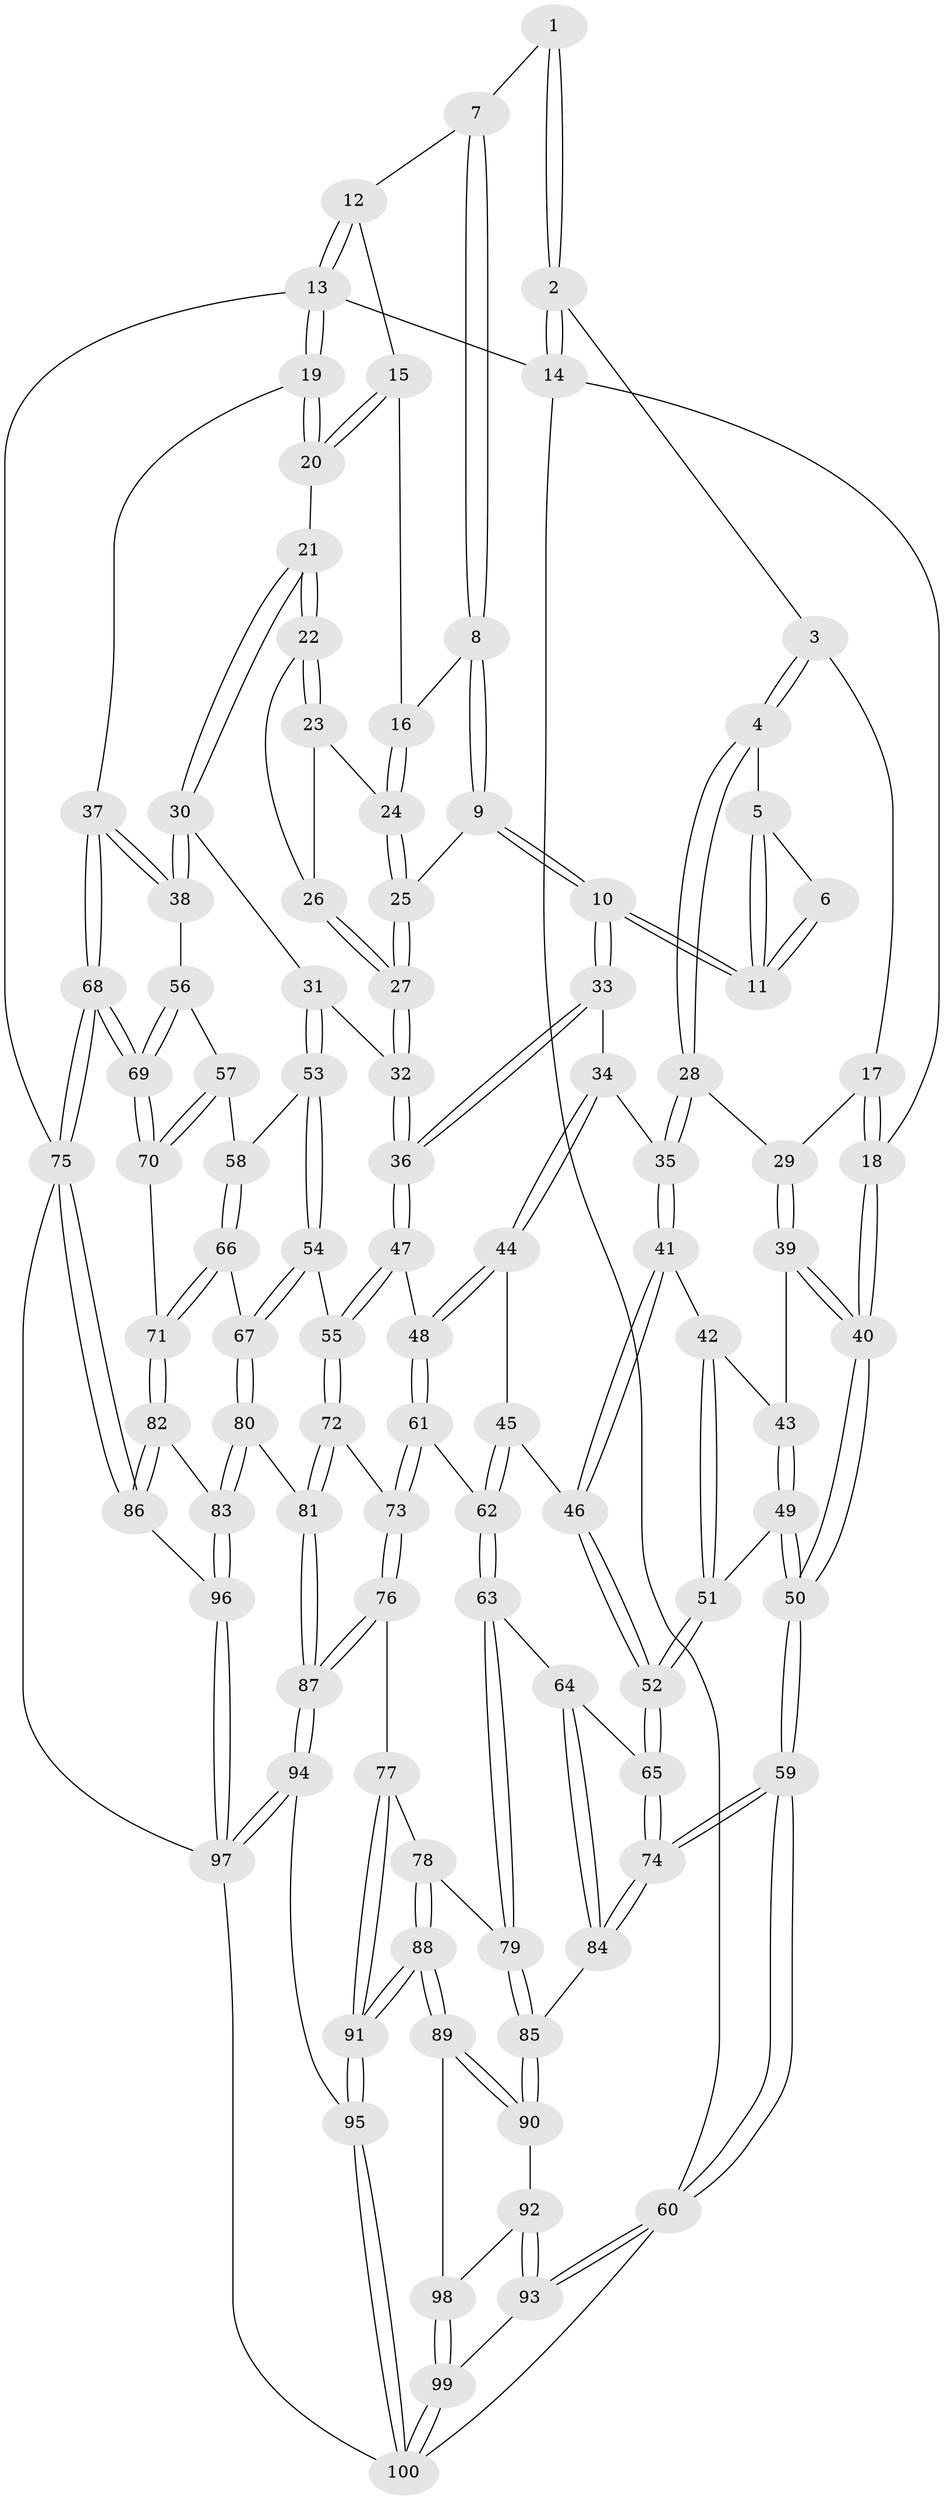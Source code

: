 // Generated by graph-tools (version 1.1) at 2025/03/03/09/25 03:03:21]
// undirected, 100 vertices, 246 edges
graph export_dot {
graph [start="1"]
  node [color=gray90,style=filled];
  1 [pos="+0.4530650411174313+0"];
  2 [pos="+0.1064808889561989+0"];
  3 [pos="+0.3028843322315111+0.10157715391946377"];
  4 [pos="+0.34846021483709044+0.15394311348715858"];
  5 [pos="+0.3612466771463861+0.15001376847122158"];
  6 [pos="+0.4494183755093608+0"];
  7 [pos="+0.6174666947517902+0"];
  8 [pos="+0.6209805134315188+0.07952909159255205"];
  9 [pos="+0.6081685183474372+0.1293585935289198"];
  10 [pos="+0.5110083073177728+0.1922450551837865"];
  11 [pos="+0.48629568336654727+0.1753768700022719"];
  12 [pos="+0.8135967109867179+0"];
  13 [pos="+1+0"];
  14 [pos="+0+0"];
  15 [pos="+0.7917779695326636+0.09781088904212261"];
  16 [pos="+0.7870833532786324+0.1021789530922157"];
  17 [pos="+0.15094212383369127+0.13719353831639106"];
  18 [pos="+0+0"];
  19 [pos="+1+0.0930209175779459"];
  20 [pos="+0.9389059016566033+0.16773851117913466"];
  21 [pos="+0.8675299682424432+0.22347767445163003"];
  22 [pos="+0.8286967551424818+0.2074534205660215"];
  23 [pos="+0.7725325699030441+0.13492088961087695"];
  24 [pos="+0.7720997511409098+0.1340206817504864"];
  25 [pos="+0.6916479272003179+0.1938332929378233"];
  26 [pos="+0.7842492395153109+0.20804903653534348"];
  27 [pos="+0.7110774052158171+0.2553188834745597"];
  28 [pos="+0.26976679697264727+0.2589538898973011"];
  29 [pos="+0.20864965557221496+0.21066289999971727"];
  30 [pos="+0.8100611030677499+0.3419205269630511"];
  31 [pos="+0.7892897260340405+0.3521796922620726"];
  32 [pos="+0.7136470386710152+0.3070609804316695"];
  33 [pos="+0.512012118893057+0.22497132063702016"];
  34 [pos="+0.3184340336703991+0.3335562743849634"];
  35 [pos="+0.2743535065980715+0.30793736085441975"];
  36 [pos="+0.5635178114616438+0.3541262199741918"];
  37 [pos="+1+0.34344459643502456"];
  38 [pos="+1+0.3774169723385805"];
  39 [pos="+0.032527783730973224+0.29790847008046295"];
  40 [pos="+0+0.27285715269146976"];
  41 [pos="+0.23388304475485847+0.33931281357942417"];
  42 [pos="+0.20698046392774896+0.3519212428139762"];
  43 [pos="+0.20472252625189147+0.35138274099076916"];
  44 [pos="+0.34651305028149+0.366084928377579"];
  45 [pos="+0.30202986338460724+0.4765061617290787"];
  46 [pos="+0.2597054190334192+0.48103906991197537"];
  47 [pos="+0.5349341778165033+0.42243038147387896"];
  48 [pos="+0.474122376182386+0.4455900169499073"];
  49 [pos="+0+0.45072670496255735"];
  50 [pos="+0+0.4444913646466583"];
  51 [pos="+0.14778042048374165+0.46984646488685716"];
  52 [pos="+0.19509994357222527+0.5519205481274035"];
  53 [pos="+0.7885331364038372+0.3688841100454707"];
  54 [pos="+0.6904042724787094+0.5479724719602362"];
  55 [pos="+0.6479067937702572+0.5294696283848885"];
  56 [pos="+0.9742940804102378+0.45187489226570027"];
  57 [pos="+0.9133157150735228+0.4951247251091167"];
  58 [pos="+0.8668005013753607+0.4792326403786796"];
  59 [pos="+0+0.7020753759033584"];
  60 [pos="+0+0.7742090322715943"];
  61 [pos="+0.42721202558197285+0.5391943245928158"];
  62 [pos="+0.3626328586360098+0.5580470477402202"];
  63 [pos="+0.30833249967695314+0.5990254131996026"];
  64 [pos="+0.22385569264229338+0.5865845824957686"];
  65 [pos="+0.19596724195718276+0.5586926090200053"];
  66 [pos="+0.7749841394300765+0.5549988515322485"];
  67 [pos="+0.69061654564465+0.5482841990596112"];
  68 [pos="+1+0.7198998024887223"];
  69 [pos="+0.9829884839685119+0.6363303234918603"];
  70 [pos="+0.9100459000674332+0.6169152553297725"];
  71 [pos="+0.8913467715134377+0.6247913474746627"];
  72 [pos="+0.49094814547067905+0.6597107432082304"];
  73 [pos="+0.4886448681682728+0.6598020215526256"];
  74 [pos="+0+0.6842796991492246"];
  75 [pos="+1+0.7774147414451992"];
  76 [pos="+0.4550619346519738+0.7108323700540521"];
  77 [pos="+0.4433771433833916+0.71428722333862"];
  78 [pos="+0.3447526905835787+0.7155397892841144"];
  79 [pos="+0.33763763847597456+0.7085441255535239"];
  80 [pos="+0.6921067541638354+0.7259783590001031"];
  81 [pos="+0.6754542055686459+0.7335193628351421"];
  82 [pos="+0.8331278165806364+0.7162286034975808"];
  83 [pos="+0.7667813095073612+0.7584537320628458"];
  84 [pos="+0.19320020060269286+0.706461551999761"];
  85 [pos="+0.20744580894627554+0.7292326195297971"];
  86 [pos="+1+0.8231152764586945"];
  87 [pos="+0.5504048355725703+0.8900588108124866"];
  88 [pos="+0.3135638906703417+0.8615222775946914"];
  89 [pos="+0.2296076391697002+0.8299990221486736"];
  90 [pos="+0.20452820371723768+0.8117774630866369"];
  91 [pos="+0.36172536602983935+0.9272080480425522"];
  92 [pos="+0.1300811709466486+0.8328681032757072"];
  93 [pos="+0.023453091423689836+0.8469924566931859"];
  94 [pos="+0.49735399209849374+1"];
  95 [pos="+0.4534472010142657+1"];
  96 [pos="+0.8380255754177852+0.9384893903168182"];
  97 [pos="+0.7371084835802767+1"];
  98 [pos="+0.1854046077603686+0.930993274087055"];
  99 [pos="+0.17609709461746756+1"];
  100 [pos="+0.27480775134484264+1"];
  1 -- 2;
  1 -- 2;
  1 -- 7;
  2 -- 3;
  2 -- 14;
  2 -- 14;
  3 -- 4;
  3 -- 4;
  3 -- 17;
  4 -- 5;
  4 -- 28;
  4 -- 28;
  5 -- 6;
  5 -- 11;
  5 -- 11;
  6 -- 11;
  6 -- 11;
  7 -- 8;
  7 -- 8;
  7 -- 12;
  8 -- 9;
  8 -- 9;
  8 -- 16;
  9 -- 10;
  9 -- 10;
  9 -- 25;
  10 -- 11;
  10 -- 11;
  10 -- 33;
  10 -- 33;
  12 -- 13;
  12 -- 13;
  12 -- 15;
  13 -- 14;
  13 -- 19;
  13 -- 19;
  13 -- 75;
  14 -- 18;
  14 -- 60;
  15 -- 16;
  15 -- 20;
  15 -- 20;
  16 -- 24;
  16 -- 24;
  17 -- 18;
  17 -- 18;
  17 -- 29;
  18 -- 40;
  18 -- 40;
  19 -- 20;
  19 -- 20;
  19 -- 37;
  20 -- 21;
  21 -- 22;
  21 -- 22;
  21 -- 30;
  21 -- 30;
  22 -- 23;
  22 -- 23;
  22 -- 26;
  23 -- 24;
  23 -- 26;
  24 -- 25;
  24 -- 25;
  25 -- 27;
  25 -- 27;
  26 -- 27;
  26 -- 27;
  27 -- 32;
  27 -- 32;
  28 -- 29;
  28 -- 35;
  28 -- 35;
  29 -- 39;
  29 -- 39;
  30 -- 31;
  30 -- 38;
  30 -- 38;
  31 -- 32;
  31 -- 53;
  31 -- 53;
  32 -- 36;
  32 -- 36;
  33 -- 34;
  33 -- 36;
  33 -- 36;
  34 -- 35;
  34 -- 44;
  34 -- 44;
  35 -- 41;
  35 -- 41;
  36 -- 47;
  36 -- 47;
  37 -- 38;
  37 -- 38;
  37 -- 68;
  37 -- 68;
  38 -- 56;
  39 -- 40;
  39 -- 40;
  39 -- 43;
  40 -- 50;
  40 -- 50;
  41 -- 42;
  41 -- 46;
  41 -- 46;
  42 -- 43;
  42 -- 51;
  42 -- 51;
  43 -- 49;
  43 -- 49;
  44 -- 45;
  44 -- 48;
  44 -- 48;
  45 -- 46;
  45 -- 62;
  45 -- 62;
  46 -- 52;
  46 -- 52;
  47 -- 48;
  47 -- 55;
  47 -- 55;
  48 -- 61;
  48 -- 61;
  49 -- 50;
  49 -- 50;
  49 -- 51;
  50 -- 59;
  50 -- 59;
  51 -- 52;
  51 -- 52;
  52 -- 65;
  52 -- 65;
  53 -- 54;
  53 -- 54;
  53 -- 58;
  54 -- 55;
  54 -- 67;
  54 -- 67;
  55 -- 72;
  55 -- 72;
  56 -- 57;
  56 -- 69;
  56 -- 69;
  57 -- 58;
  57 -- 70;
  57 -- 70;
  58 -- 66;
  58 -- 66;
  59 -- 60;
  59 -- 60;
  59 -- 74;
  59 -- 74;
  60 -- 93;
  60 -- 93;
  60 -- 100;
  61 -- 62;
  61 -- 73;
  61 -- 73;
  62 -- 63;
  62 -- 63;
  63 -- 64;
  63 -- 79;
  63 -- 79;
  64 -- 65;
  64 -- 84;
  64 -- 84;
  65 -- 74;
  65 -- 74;
  66 -- 67;
  66 -- 71;
  66 -- 71;
  67 -- 80;
  67 -- 80;
  68 -- 69;
  68 -- 69;
  68 -- 75;
  68 -- 75;
  69 -- 70;
  69 -- 70;
  70 -- 71;
  71 -- 82;
  71 -- 82;
  72 -- 73;
  72 -- 81;
  72 -- 81;
  73 -- 76;
  73 -- 76;
  74 -- 84;
  74 -- 84;
  75 -- 86;
  75 -- 86;
  75 -- 97;
  76 -- 77;
  76 -- 87;
  76 -- 87;
  77 -- 78;
  77 -- 91;
  77 -- 91;
  78 -- 79;
  78 -- 88;
  78 -- 88;
  79 -- 85;
  79 -- 85;
  80 -- 81;
  80 -- 83;
  80 -- 83;
  81 -- 87;
  81 -- 87;
  82 -- 83;
  82 -- 86;
  82 -- 86;
  83 -- 96;
  83 -- 96;
  84 -- 85;
  85 -- 90;
  85 -- 90;
  86 -- 96;
  87 -- 94;
  87 -- 94;
  88 -- 89;
  88 -- 89;
  88 -- 91;
  88 -- 91;
  89 -- 90;
  89 -- 90;
  89 -- 98;
  90 -- 92;
  91 -- 95;
  91 -- 95;
  92 -- 93;
  92 -- 93;
  92 -- 98;
  93 -- 99;
  94 -- 95;
  94 -- 97;
  94 -- 97;
  95 -- 100;
  95 -- 100;
  96 -- 97;
  96 -- 97;
  97 -- 100;
  98 -- 99;
  98 -- 99;
  99 -- 100;
  99 -- 100;
}
